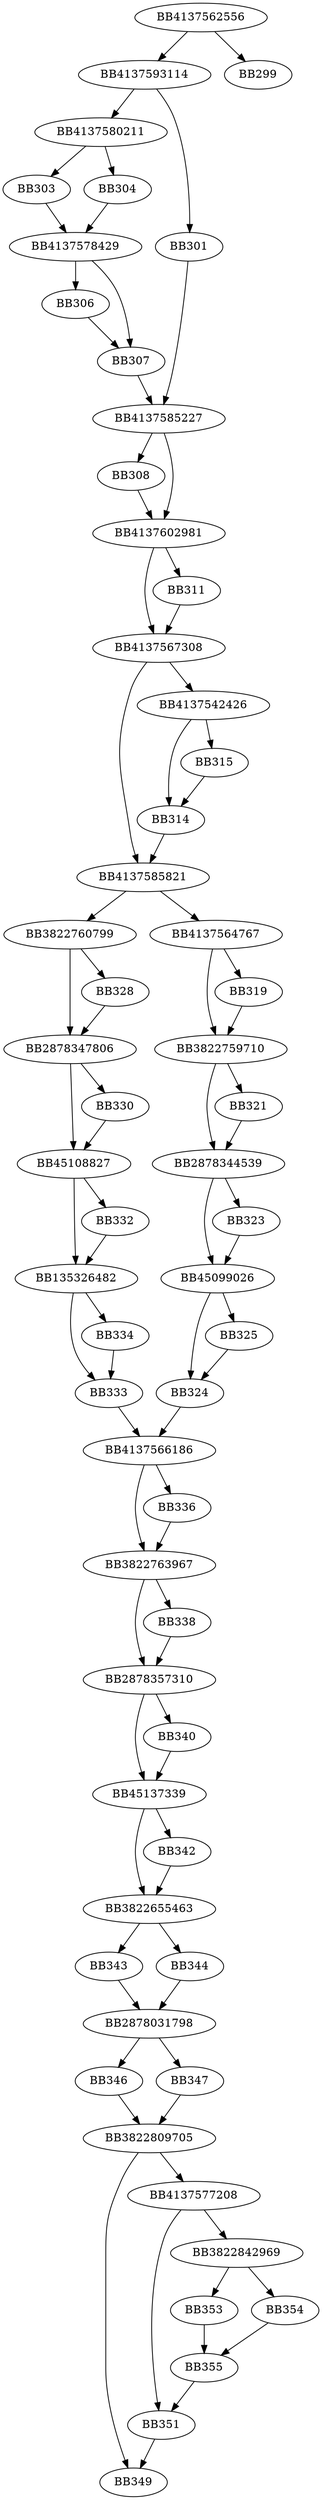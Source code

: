 digraph G{
	BB4137562556->BB4137593114;
	BB4137562556->BB299;
	BB4137593114->BB4137580211;
	BB4137593114->BB301;
	BB301->BB4137585227;
	BB4137580211->BB303;
	BB4137580211->BB304;
	BB304->BB4137578429;
	BB303->BB4137578429;
	BB4137578429->BB306;
	BB4137578429->BB307;
	BB306->BB307;
	BB307->BB4137585227;
	BB4137585227->BB308;
	BB4137585227->BB4137602981;
	BB308->BB4137602981;
	BB4137602981->BB4137567308;
	BB4137602981->BB311;
	BB311->BB4137567308;
	BB4137567308->BB4137585821;
	BB4137567308->BB4137542426;
	BB4137542426->BB314;
	BB4137542426->BB315;
	BB315->BB314;
	BB314->BB4137585821;
	BB4137585821->BB3822760799;
	BB4137585821->BB4137564767;
	BB4137564767->BB3822759710;
	BB4137564767->BB319;
	BB319->BB3822759710;
	BB3822759710->BB2878344539;
	BB3822759710->BB321;
	BB321->BB2878344539;
	BB2878344539->BB45099026;
	BB2878344539->BB323;
	BB323->BB45099026;
	BB45099026->BB324;
	BB45099026->BB325;
	BB325->BB324;
	BB324->BB4137566186;
	BB3822760799->BB2878347806;
	BB3822760799->BB328;
	BB328->BB2878347806;
	BB2878347806->BB45108827;
	BB2878347806->BB330;
	BB330->BB45108827;
	BB45108827->BB135326482;
	BB45108827->BB332;
	BB332->BB135326482;
	BB135326482->BB333;
	BB135326482->BB334;
	BB334->BB333;
	BB333->BB4137566186;
	BB4137566186->BB3822763967;
	BB4137566186->BB336;
	BB336->BB3822763967;
	BB3822763967->BB2878357310;
	BB3822763967->BB338;
	BB338->BB2878357310;
	BB2878357310->BB45137339;
	BB2878357310->BB340;
	BB340->BB45137339;
	BB45137339->BB3822655463;
	BB45137339->BB342;
	BB342->BB3822655463;
	BB3822655463->BB343;
	BB3822655463->BB344;
	BB343->BB2878031798;
	BB344->BB2878031798;
	BB2878031798->BB346;
	BB2878031798->BB347;
	BB346->BB3822809705;
	BB347->BB3822809705;
	BB3822809705->BB349;
	BB3822809705->BB4137577208;
	BB4137577208->BB351;
	BB4137577208->BB3822842969;
	BB3822842969->BB353;
	BB3822842969->BB354;
	BB353->BB355;
	BB354->BB355;
	BB355->BB351;
	BB351->BB349;
}
